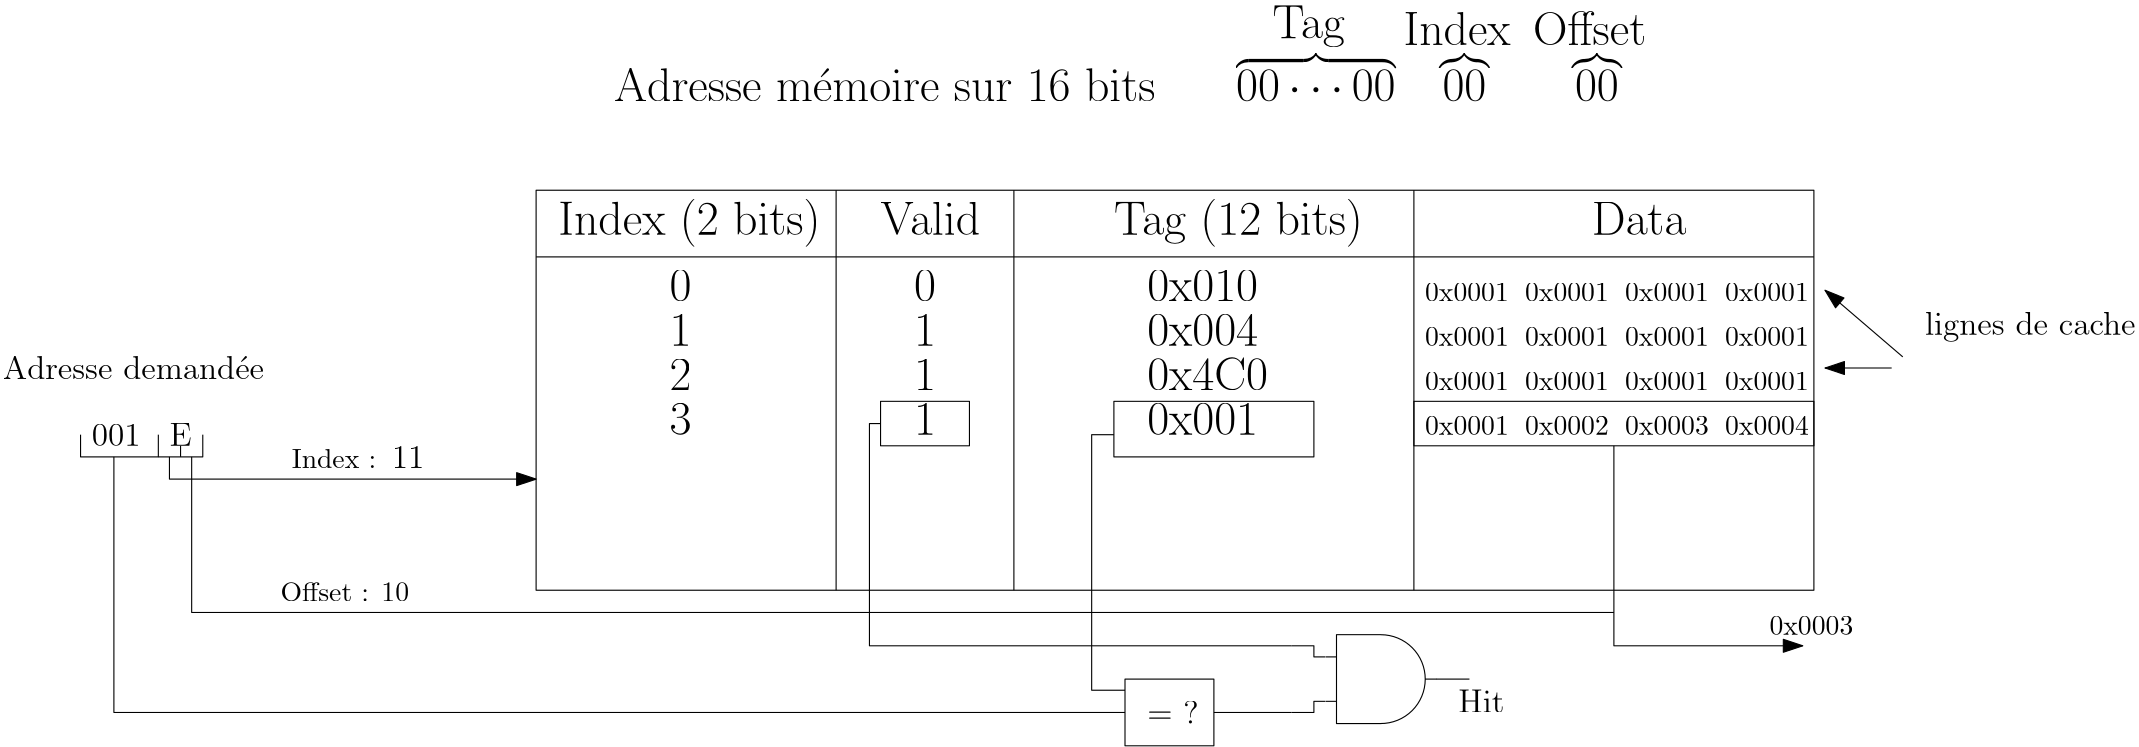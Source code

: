 <?xml version="1.0"?>
<!DOCTYPE ipe SYSTEM "ipe.dtd">
<ipe version="70107" creator="Ipe 7.1.8">
<info created="D:20150829214549" modified="D:20150928084100"/>
<ipestyle name="basic">
<symbol name="arrow/arc(spx)">
<path stroke="sym-stroke" fill="sym-stroke" pen="sym-pen">
0 0 m
-1 0.333 l
-1 -0.333 l
h
</path>
</symbol>
<symbol name="arrow/farc(spx)">
<path stroke="sym-stroke" fill="white" pen="sym-pen">
0 0 m
-1 0.333 l
-1 -0.333 l
h
</path>
</symbol>
<symbol name="arrow/ptarc(spx)">
<path stroke="sym-stroke" fill="sym-stroke" pen="sym-pen">
0 0 m
-1 0.333 l
-0.8 0 l
-1 -0.333 l
h
</path>
</symbol>
<symbol name="arrow/fptarc(spx)">
<path stroke="sym-stroke" fill="white" pen="sym-pen">
0 0 m
-1 0.333 l
-0.8 0 l
-1 -0.333 l
h
</path>
</symbol>
<symbol name="mark/circle(sx)" transformations="translations">
<path fill="sym-stroke">
0.6 0 0 0.6 0 0 e
0.4 0 0 0.4 0 0 e
</path>
</symbol>
<symbol name="mark/disk(sx)" transformations="translations">
<path fill="sym-stroke">
0.6 0 0 0.6 0 0 e
</path>
</symbol>
<symbol name="mark/fdisk(sfx)" transformations="translations">
<group>
<path fill="sym-fill">
0.5 0 0 0.5 0 0 e
</path>
<path fill="sym-stroke" fillrule="eofill">
0.6 0 0 0.6 0 0 e
0.4 0 0 0.4 0 0 e
</path>
</group>
</symbol>
<symbol name="mark/box(sx)" transformations="translations">
<path fill="sym-stroke" fillrule="eofill">
-0.6 -0.6 m
0.6 -0.6 l
0.6 0.6 l
-0.6 0.6 l
h
-0.4 -0.4 m
0.4 -0.4 l
0.4 0.4 l
-0.4 0.4 l
h
</path>
</symbol>
<symbol name="mark/square(sx)" transformations="translations">
<path fill="sym-stroke">
-0.6 -0.6 m
0.6 -0.6 l
0.6 0.6 l
-0.6 0.6 l
h
</path>
</symbol>
<symbol name="mark/fsquare(sfx)" transformations="translations">
<group>
<path fill="sym-fill">
-0.5 -0.5 m
0.5 -0.5 l
0.5 0.5 l
-0.5 0.5 l
h
</path>
<path fill="sym-stroke" fillrule="eofill">
-0.6 -0.6 m
0.6 -0.6 l
0.6 0.6 l
-0.6 0.6 l
h
-0.4 -0.4 m
0.4 -0.4 l
0.4 0.4 l
-0.4 0.4 l
h
</path>
</group>
</symbol>
<symbol name="mark/cross(sx)" transformations="translations">
<group>
<path fill="sym-stroke">
-0.43 -0.57 m
0.57 0.43 l
0.43 0.57 l
-0.57 -0.43 l
h
</path>
<path fill="sym-stroke">
-0.43 0.57 m
0.57 -0.43 l
0.43 -0.57 l
-0.57 0.43 l
h
</path>
</group>
</symbol>
<symbol name="arrow/fnormal(spx)">
<path stroke="sym-stroke" fill="white" pen="sym-pen">
0 0 m
-1 0.333 l
-1 -0.333 l
h
</path>
</symbol>
<symbol name="arrow/pointed(spx)">
<path stroke="sym-stroke" fill="sym-stroke" pen="sym-pen">
0 0 m
-1 0.333 l
-0.8 0 l
-1 -0.333 l
h
</path>
</symbol>
<symbol name="arrow/fpointed(spx)">
<path stroke="sym-stroke" fill="white" pen="sym-pen">
0 0 m
-1 0.333 l
-0.8 0 l
-1 -0.333 l
h
</path>
</symbol>
<symbol name="arrow/linear(spx)">
<path stroke="sym-stroke" pen="sym-pen">
-1 0.333 m
0 0 l
-1 -0.333 l
</path>
</symbol>
<symbol name="arrow/fdouble(spx)">
<path stroke="sym-stroke" fill="white" pen="sym-pen">
0 0 m
-1 0.333 l
-1 -0.333 l
h
-1 0 m
-2 0.333 l
-2 -0.333 l
h
</path>
</symbol>
<symbol name="arrow/double(spx)">
<path stroke="sym-stroke" fill="sym-stroke" pen="sym-pen">
0 0 m
-1 0.333 l
-1 -0.333 l
h
-1 0 m
-2 0.333 l
-2 -0.333 l
h
</path>
</symbol>
<pen name="heavier" value="0.8"/>
<pen name="fat" value="1.2"/>
<pen name="ultrafat" value="2"/>
<symbolsize name="large" value="5"/>
<symbolsize name="small" value="2"/>
<symbolsize name="tiny" value="1.1"/>
<arrowsize name="large" value="10"/>
<arrowsize name="small" value="5"/>
<arrowsize name="tiny" value="3"/>
<color name="red" value="1 0 0"/>
<color name="green" value="0 1 0"/>
<color name="blue" value="0 0 1"/>
<color name="yellow" value="1 1 0"/>
<color name="orange" value="1 0.647 0"/>
<color name="gold" value="1 0.843 0"/>
<color name="purple" value="0.627 0.125 0.941"/>
<color name="gray" value="0.745"/>
<color name="brown" value="0.647 0.165 0.165"/>
<color name="navy" value="0 0 0.502"/>
<color name="pink" value="1 0.753 0.796"/>
<color name="seagreen" value="0.18 0.545 0.341"/>
<color name="turquoise" value="0.251 0.878 0.816"/>
<color name="violet" value="0.933 0.51 0.933"/>
<color name="darkblue" value="0 0 0.545"/>
<color name="darkcyan" value="0 0.545 0.545"/>
<color name="darkgray" value="0.663"/>
<color name="darkgreen" value="0 0.392 0"/>
<color name="darkmagenta" value="0.545 0 0.545"/>
<color name="darkorange" value="1 0.549 0"/>
<color name="darkred" value="0.545 0 0"/>
<color name="lightblue" value="0.678 0.847 0.902"/>
<color name="lightcyan" value="0.878 1 1"/>
<color name="lightgray" value="0.827"/>
<color name="lightgreen" value="0.565 0.933 0.565"/>
<color name="lightyellow" value="1 1 0.878"/>
<dashstyle name="dashed" value="[4] 0"/>
<dashstyle name="dotted" value="[1 3] 0"/>
<dashstyle name="dash dotted" value="[4 2 1 2] 0"/>
<dashstyle name="dash dot dotted" value="[4 2 1 2 1 2] 0"/>
<textsize name="large" value="\large"/>
<textsize name="small" value="\small"/>
<textsize name="tiny" value="\tiny"/>
<textsize name="Large" value="\Large"/>
<textsize name="LARGE" value="\LARGE"/>
<textsize name="huge" value="\huge"/>
<textsize name="Huge" value="\Huge"/>
<textsize name="footnote" value="\footnotesize"/>
<textstyle name="center" begin="\begin{center}" end="\end{center}"/>
<textstyle name="itemize" begin="\begin{itemize}" end="\end{itemize}"/>
<textstyle name="item" begin="\begin{itemize}\item{}" end="\end{itemize}"/>
<gridsize name="4 pts" value="4"/>
<gridsize name="8 pts (~3 mm)" value="8"/>
<gridsize name="16 pts (~6 mm)" value="16"/>
<gridsize name="32 pts (~12 mm)" value="32"/>
<gridsize name="10 pts (~3.5 mm)" value="10"/>
<gridsize name="20 pts (~7 mm)" value="20"/>
<gridsize name="14 pts (~5 mm)" value="14"/>
<gridsize name="28 pts (~10 mm)" value="28"/>
<gridsize name="56 pts (~20 mm)" value="56"/>
<anglesize name="90 deg" value="90"/>
<anglesize name="60 deg" value="60"/>
<anglesize name="45 deg" value="45"/>
<anglesize name="30 deg" value="30"/>
<anglesize name="22.5 deg" value="22.5"/>
<tiling name="falling" angle="-60" step="4" width="1"/>
<tiling name="rising" angle="30" step="4" width="1"/>
</ipestyle>
<ipestyle name="bigpaper">
<layout paper="10000 6000" origin="0 0" frame="10000 6000"/>
<titlestyle pos="10 10" size="LARGE" color="title"  valign="baseline"/>
</ipestyle>
<page>
<layer name="alpha"/>
<view layers="alpha" active="alpha"/>
<path layer="alpha" matrix="1 0 0 1 296 152" stroke="black">
52 320 m
52 176 l
512 176 l
512 320 l
h
</path>
<text matrix="1 0 0 1 280 152" transformations="translations" pos="192 304" stroke="black" type="label" width="35.872" height="11.955" depth="0" valign="baseline" size="LARGE">Valid</text>
<text matrix="1 0 0 1 364 152" transformations="translations" pos="192 304" stroke="black" type="label" width="89.688" height="12.896" depth="4.29" valign="baseline" size="LARGE">Tag (12 bits)</text>
<text matrix="1 0 0 1 536 152" transformations="translations" pos="192 304" stroke="black" type="label" width="34.051" height="11.761" depth="0" valign="baseline" size="LARGE">Data</text>
<text matrix="1 0 0 1 244 152" transformations="translations" pos="112 304" stroke="black" type="label" width="94.428" height="12.896" depth="4.29" valign="baseline" size="LARGE">Index (2 bits)</text>
<text matrix="1 0 0 1 264 120" transformations="translations" pos="112 384" stroke="black" type="label" width="195.089" height="11.955" depth="0" valign="baseline" size="LARGE">Adresse m{\&apos;e}moire sur 16 bits</text>
<text matrix="1 0 0 1 296 152" transformations="translations" pos="304 352" stroke="black" type="label" width="152.824" height="35.484" depth="0" valign="baseline" size="LARGE">$\overbrace{00\cdots00}^{\mbox{Tag  }} \overbrace{00}^{\mbox{Index }}\overbrace{00}^{\mbox{Offset }}$</text>
<path matrix="1 0 0 1 296 152" stroke="black">
52 296 m
512 296 l
</path>
<path matrix="1 0 0 1 296 152" stroke="black">
160 320 m
160 176 l
</path>
<path matrix="1 0 0 1 296 152" stroke="black">
224 320 m
224 176 l
</path>
<path matrix="1 0 0 1 296 152" stroke="black">
368 320 m
368 176 l
</path>
<text matrix="1 0 0 1 272 140" transformations="translations" pos="124 276" stroke="black" type="label" width="7.895" height="11.097" depth="0" valign="baseline" size="LARGE">1</text>
<text matrix="1 0 0 1 272 156" transformations="translations" pos="124 276" stroke="black" type="label" width="7.895" height="11.097" depth="0" valign="baseline" size="LARGE">0</text>
<text matrix="1 0 0 1 272 124" transformations="translations" pos="124 276" stroke="black" type="label" width="7.895" height="11.097" depth="0" valign="baseline" size="LARGE">2</text>
<text matrix="1 0 0 1 296 148" transformations="translations" pos="188 284" stroke="black" type="label" width="7.895" height="11.097" depth="0" valign="baseline" size="LARGE">0</text>
<text matrix="1 0 0 1 296 148" transformations="translations" pos="188 268" stroke="black" type="label" width="7.895" height="11.097" depth="0" valign="baseline" size="LARGE">1</text>
<text matrix="1 0 0 1 296 132" transformations="translations" pos="188 268" stroke="black" type="label" width="7.895" height="11.097" depth="0" valign="baseline" size="LARGE">1</text>
<text matrix="1 0 0 1 296 148" transformations="translations" pos="272 284" stroke="black" type="label" width="39.926" height="11.097" depth="0" valign="baseline" size="LARGE">0x010</text>
<text matrix="1 0 0 1 296 132" transformations="translations" pos="272 284" stroke="black" type="label" width="39.926" height="11.097" depth="0" valign="baseline" size="LARGE">0x004</text>
<text matrix="1 0 0 1 296 116" transformations="translations" pos="272 284" stroke="black" type="label" width="43.524" height="11.761" depth="0" valign="baseline" size="LARGE">0x4C0</text>
<text matrix="1 0 0 1 296 100" transformations="translations" pos="272 284" stroke="black" type="label" width="39.926" height="11.097" depth="0" valign="baseline" size="LARGE">0x001</text>
<text matrix="1 0 0 1 396 148" transformations="translations" pos="272 284" stroke="black" type="label" width="30.165" height="6.42" depth="0" valign="baseline">0x0001</text>
<text matrix="1 0 0 1 296 116" transformations="translations" pos="188 268" stroke="black" type="label" width="7.895" height="11.097" depth="0" valign="baseline" size="LARGE">1</text>
<path matrix="1 0 0 1 336 40" stroke="black" arrow="normal/normal">
504 372 m
476 396 l
</path>
<path matrix="1 0 0 1 336 40" stroke="black" arrow="normal/normal">
500 368 m
476 368 l
</path>
<text matrix="1 0 0 1 336 40" transformations="translations" pos="512 380" stroke="black" type="label" width="75.829" height="8.307" depth="2.32" valign="baseline" size="large">lignes de cache</text>
<text transformations="translations" pos="156 404" stroke="black" type="label" width="94.099" height="8.302" depth="0" valign="baseline" size="large">Adresse demand{\&apos;e}e</text>
<text matrix="1 0 0 1 40 8" transformations="translations" pos="148 372" stroke="black" type="label" width="17.559" height="7.704" depth="0" valign="baseline" size="large">001</text>
<text matrix="1 0 0 1 8 4" transformations="translations" pos="208 376" stroke="black" type="label" width="7.965" height="8.169" depth="0" valign="baseline" size="large">E</text>
<path stroke="black">
184 384 m
184 376 l
212 376 l
212 384 l
</path>
<path stroke="black">
212 376 m
228 376 l
228 384 l
</path>
<path stroke="black" arrow="normal/normal">
216 376 m
216 368 l
348 368 l
</path>
<path matrix="1 0 0 1 0 20" stroke="black">
556 376 m
556 356 l
628 356 l
628 376 l
h
</path>
<path matrix="1 0 0 1 0 20" stroke="black">
472 376 m
472 360 l
504 360 l
504 376 l
h
</path>
<path stroke="black">
196 376 m
196 284 l
560 284 l
</path>
<path stroke="black">
556 384 m
548 384 l
548 292 l
560 292 l
</path>
<path stroke="black">
560 296 m
560 272 l
592 272 l
592 296 l
h
</path>
<text matrix="1 0 0 1 -4 -4" transformations="translations" pos="572 284" stroke="black" type="label" width="18.534" height="8.302" depth="0" valign="baseline" size="large">= ?</text>
<path stroke="black">
472 388 m
468 388 l
468 308 l
620 308 l
</path>
<path stroke="black">
592 284 m
620 284 l
</path>
<path stroke="black">
664 396 m
664 380 l
808 380 l
808 396 l
h
</path>
<path matrix="1 0 0 1 308.138 -491.999" stroke="black">
343.845 772.009 m
7.47358 14.1364 -14.1364 7.47358 343.956 787.999 343.951 803.99 a
344 804 m
344 804 l
359.862 787.999 m
364 788 l
364 788 l
324 780 m
328 780 l
328 780 l
324 796 m
328 796 l
328 796 l
344 772 m
344 772 l
328 772 l
328 804 l
328 804 l
344 804 l
</path>
<path stroke="black">
620 308 m
628 308 l
628 304 l
632 304 l
</path>
<path stroke="black">
620 284 m
628 284 l
628 288 l
632 288 l
</path>
<path stroke="black">
672 296 m
684 296 l
</path>
<text transformations="translations" pos="680 284" stroke="black" type="label" width="16.579" height="8.169" depth="0" valign="baseline" size="large">Hit</text>
<text matrix="1 0 0 1 272 108" transformations="translations" pos="124 276" stroke="black" type="label" width="7.895" height="11.097" depth="0" valign="baseline" size="LARGE">3</text>
<path stroke="black">
220 376 m
220 380 l
</path>
<text matrix="1 0 0 1 52 0" transformations="translations" pos="244 372" stroke="black" type="label" width="11.706" height="7.704" depth="0" valign="baseline" size="large">11</text>
<text matrix="1 0 0 1 432 148" transformations="translations" pos="272 284" stroke="black" type="label" width="30.165" height="6.42" depth="0" valign="baseline">0x0001</text>
<text matrix="1 0 0 1 468 148" transformations="translations" pos="272 284" stroke="black" type="label" width="30.165" height="6.42" depth="0" valign="baseline">0x0001</text>
<text matrix="1 0 0 1 504 148" transformations="translations" pos="272 284" stroke="black" type="label" width="30.165" height="6.42" depth="0" valign="baseline">0x0001</text>
<text transformations="translations" pos="260 372" stroke="black" type="label" width="30.441" height="6.918" depth="0" valign="baseline">Index :</text>
<text matrix="1 0 0 1 396 132" transformations="translations" pos="272 284" stroke="black" type="label" width="30.165" height="6.42" depth="0" valign="baseline">0x0001</text>
<text matrix="1 0 0 1 432 132" transformations="translations" pos="272 284" stroke="black" type="label" width="30.165" height="6.42" depth="0" valign="baseline">0x0001</text>
<text matrix="1 0 0 1 468 132" transformations="translations" pos="272 284" stroke="black" type="label" width="30.165" height="6.42" depth="0" valign="baseline">0x0001</text>
<text matrix="1 0 0 1 504 132" transformations="translations" pos="272 284" stroke="black" type="label" width="30.165" height="6.42" depth="0" valign="baseline">0x0001</text>
<text matrix="1 0 0 1 396 116" transformations="translations" pos="272 284" stroke="black" type="label" width="30.165" height="6.42" depth="0" valign="baseline">0x0001</text>
<text matrix="1 0 0 1 432 116" transformations="translations" pos="272 284" stroke="black" type="label" width="30.165" height="6.42" depth="0" valign="baseline">0x0001</text>
<text matrix="1 0 0 1 468 116" transformations="translations" pos="272 284" stroke="black" type="label" width="30.165" height="6.42" depth="0" valign="baseline">0x0001</text>
<text matrix="1 0 0 1 504 116" transformations="translations" pos="272 284" stroke="black" type="label" width="30.165" height="6.42" depth="0" valign="baseline">0x0001</text>
<text matrix="1 0 0 1 396 100" transformations="translations" pos="272 284" stroke="black" type="label" width="30.165" height="6.42" depth="0" valign="baseline">0x0001</text>
<text matrix="1 0 0 1 432 100" transformations="translations" pos="272 284" stroke="black" type="label" width="30.165" height="6.42" depth="0" valign="baseline">0x0002</text>
<text matrix="1 0 0 1 468 100" transformations="translations" pos="272 284" stroke="black" type="label" width="30.165" height="6.42" depth="0" valign="baseline">0x0003</text>
<text matrix="1 0 0 1 504 100" transformations="translations" pos="272 284" stroke="black" type="label" width="30.165" height="6.42" depth="0" valign="baseline">0x0004</text>
<path stroke="black">
224 376 m
224 320 l
736 320 l
</path>
<text matrix="1 0 0 1 -4 -48" transformations="translations" pos="260 372" stroke="black" type="label" width="46.271" height="6.918" depth="0" valign="baseline">Offset : 10</text>
<path stroke="black" arrow="normal/normal">
736 380 m
736 308 l
804 308 l
</path>
<text transformations="translations" pos="792 312" stroke="black" type="label" width="30.165" height="6.42" depth="0" valign="baseline">0x0003</text>
</page>
</ipe>
